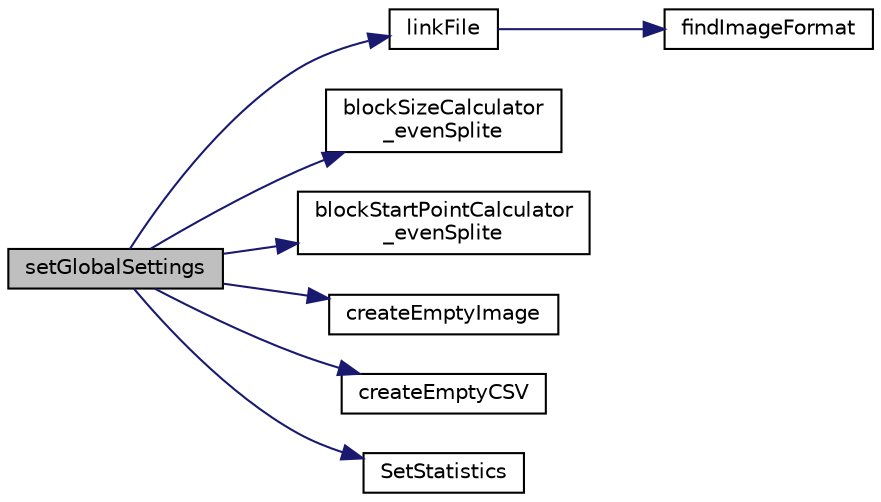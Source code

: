 digraph "setGlobalSettings"
{
  edge [fontname="Helvetica",fontsize="10",labelfontname="Helvetica",labelfontsize="10"];
  node [fontname="Helvetica",fontsize="10",shape=record];
  rankdir="LR";
  Node1 [label="setGlobalSettings",height=0.2,width=0.4,color="black", fillcolor="grey75", style="filled", fontcolor="black"];
  Node1 -> Node2 [color="midnightblue",fontsize="10",style="solid",fontname="Helvetica"];
  Node2 [label="linkFile",height=0.2,width=0.4,color="black", fillcolor="white", style="filled",URL="$classimage.html#a355391d8e3753eae854c97670ca3d900"];
  Node2 -> Node3 [color="midnightblue",fontsize="10",style="solid",fontname="Helvetica"];
  Node3 [label="findImageFormat",height=0.2,width=0.4,color="black", fillcolor="white", style="filled",URL="$classimage.html#a57347f50664b4f67c40cc9a32314f1dc"];
  Node1 -> Node4 [color="midnightblue",fontsize="10",style="solid",fontname="Helvetica"];
  Node4 [label="blockSizeCalculator\l_evenSplite",height=0.2,width=0.4,color="black", fillcolor="white", style="filled",URL="$classimage.html#ac79ba9e1bc27535c7c056790ba27d3a4"];
  Node1 -> Node5 [color="midnightblue",fontsize="10",style="solid",fontname="Helvetica"];
  Node5 [label="blockStartPointCalculator\l_evenSplite",height=0.2,width=0.4,color="black", fillcolor="white", style="filled",URL="$classimage.html#ad7ba543bb81b3f076222182d03b4d98b"];
  Node1 -> Node6 [color="midnightblue",fontsize="10",style="solid",fontname="Helvetica"];
  Node6 [label="createEmptyImage",height=0.2,width=0.4,color="black", fillcolor="white", style="filled",URL="$classimage.html#ad951996fe9b5fd1dc545280e13b1b092"];
  Node1 -> Node7 [color="midnightblue",fontsize="10",style="solid",fontname="Helvetica"];
  Node7 [label="createEmptyCSV",height=0.2,width=0.4,color="black", fillcolor="white", style="filled",URL="$classimage.html#ab546015cc9b4e7554c766cc39bb05aee"];
  Node1 -> Node8 [color="midnightblue",fontsize="10",style="solid",fontname="Helvetica"];
  Node8 [label="SetStatistics",height=0.2,width=0.4,color="black", fillcolor="white", style="filled",URL="$classimage.html#ab87eb22619cdb5de771fad8454bdc65c"];
}
